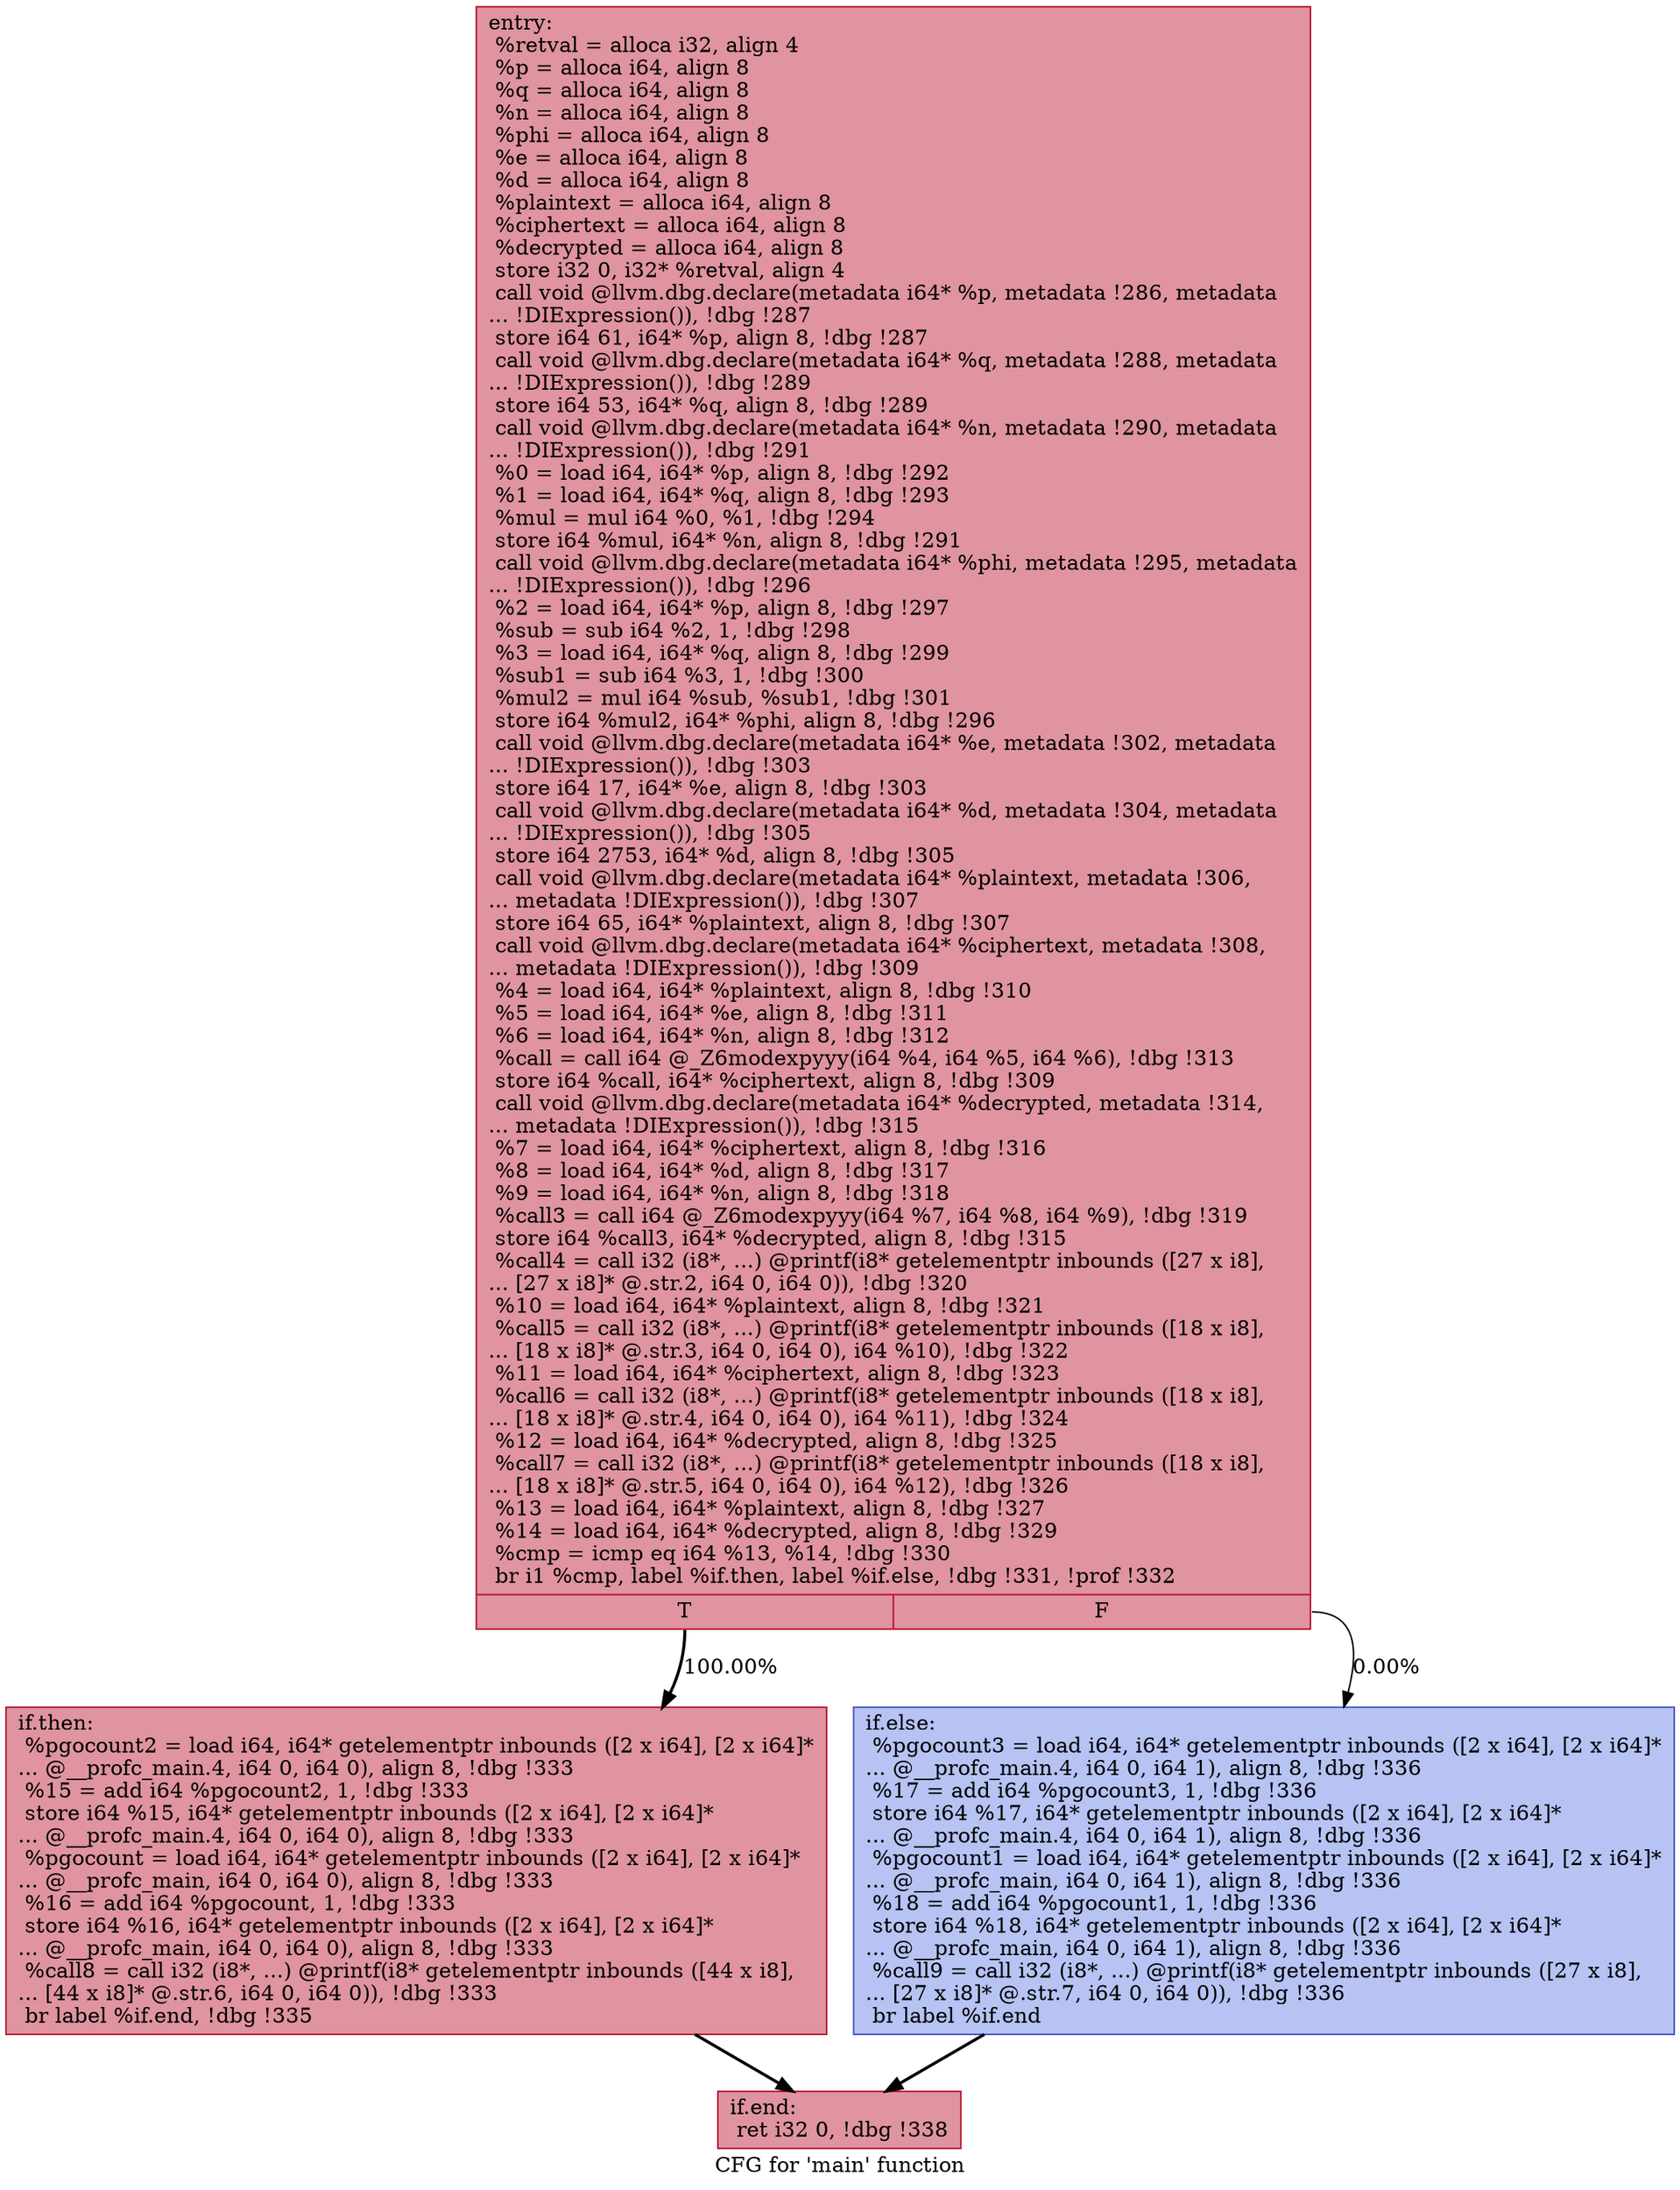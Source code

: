 digraph "CFG for 'main' function" {
	label="CFG for 'main' function";

	Node0x55cb3bdfb800 [shape=record,color="#b70d28ff", style=filled, fillcolor="#b70d2870",label="{entry:\l  %retval = alloca i32, align 4\l  %p = alloca i64, align 8\l  %q = alloca i64, align 8\l  %n = alloca i64, align 8\l  %phi = alloca i64, align 8\l  %e = alloca i64, align 8\l  %d = alloca i64, align 8\l  %plaintext = alloca i64, align 8\l  %ciphertext = alloca i64, align 8\l  %decrypted = alloca i64, align 8\l  store i32 0, i32* %retval, align 4\l  call void @llvm.dbg.declare(metadata i64* %p, metadata !286, metadata\l... !DIExpression()), !dbg !287\l  store i64 61, i64* %p, align 8, !dbg !287\l  call void @llvm.dbg.declare(metadata i64* %q, metadata !288, metadata\l... !DIExpression()), !dbg !289\l  store i64 53, i64* %q, align 8, !dbg !289\l  call void @llvm.dbg.declare(metadata i64* %n, metadata !290, metadata\l... !DIExpression()), !dbg !291\l  %0 = load i64, i64* %p, align 8, !dbg !292\l  %1 = load i64, i64* %q, align 8, !dbg !293\l  %mul = mul i64 %0, %1, !dbg !294\l  store i64 %mul, i64* %n, align 8, !dbg !291\l  call void @llvm.dbg.declare(metadata i64* %phi, metadata !295, metadata\l... !DIExpression()), !dbg !296\l  %2 = load i64, i64* %p, align 8, !dbg !297\l  %sub = sub i64 %2, 1, !dbg !298\l  %3 = load i64, i64* %q, align 8, !dbg !299\l  %sub1 = sub i64 %3, 1, !dbg !300\l  %mul2 = mul i64 %sub, %sub1, !dbg !301\l  store i64 %mul2, i64* %phi, align 8, !dbg !296\l  call void @llvm.dbg.declare(metadata i64* %e, metadata !302, metadata\l... !DIExpression()), !dbg !303\l  store i64 17, i64* %e, align 8, !dbg !303\l  call void @llvm.dbg.declare(metadata i64* %d, metadata !304, metadata\l... !DIExpression()), !dbg !305\l  store i64 2753, i64* %d, align 8, !dbg !305\l  call void @llvm.dbg.declare(metadata i64* %plaintext, metadata !306,\l... metadata !DIExpression()), !dbg !307\l  store i64 65, i64* %plaintext, align 8, !dbg !307\l  call void @llvm.dbg.declare(metadata i64* %ciphertext, metadata !308,\l... metadata !DIExpression()), !dbg !309\l  %4 = load i64, i64* %plaintext, align 8, !dbg !310\l  %5 = load i64, i64* %e, align 8, !dbg !311\l  %6 = load i64, i64* %n, align 8, !dbg !312\l  %call = call i64 @_Z6modexpyyy(i64 %4, i64 %5, i64 %6), !dbg !313\l  store i64 %call, i64* %ciphertext, align 8, !dbg !309\l  call void @llvm.dbg.declare(metadata i64* %decrypted, metadata !314,\l... metadata !DIExpression()), !dbg !315\l  %7 = load i64, i64* %ciphertext, align 8, !dbg !316\l  %8 = load i64, i64* %d, align 8, !dbg !317\l  %9 = load i64, i64* %n, align 8, !dbg !318\l  %call3 = call i64 @_Z6modexpyyy(i64 %7, i64 %8, i64 %9), !dbg !319\l  store i64 %call3, i64* %decrypted, align 8, !dbg !315\l  %call4 = call i32 (i8*, ...) @printf(i8* getelementptr inbounds ([27 x i8],\l... [27 x i8]* @.str.2, i64 0, i64 0)), !dbg !320\l  %10 = load i64, i64* %plaintext, align 8, !dbg !321\l  %call5 = call i32 (i8*, ...) @printf(i8* getelementptr inbounds ([18 x i8],\l... [18 x i8]* @.str.3, i64 0, i64 0), i64 %10), !dbg !322\l  %11 = load i64, i64* %ciphertext, align 8, !dbg !323\l  %call6 = call i32 (i8*, ...) @printf(i8* getelementptr inbounds ([18 x i8],\l... [18 x i8]* @.str.4, i64 0, i64 0), i64 %11), !dbg !324\l  %12 = load i64, i64* %decrypted, align 8, !dbg !325\l  %call7 = call i32 (i8*, ...) @printf(i8* getelementptr inbounds ([18 x i8],\l... [18 x i8]* @.str.5, i64 0, i64 0), i64 %12), !dbg !326\l  %13 = load i64, i64* %plaintext, align 8, !dbg !327\l  %14 = load i64, i64* %decrypted, align 8, !dbg !329\l  %cmp = icmp eq i64 %13, %14, !dbg !330\l  br i1 %cmp, label %if.then, label %if.else, !dbg !331, !prof !332\l|{<s0>T|<s1>F}}"];
	Node0x55cb3bdfb800:s0 -> Node0x55cb3bdecae0[label="100.00%" penwidth=2.00];
	Node0x55cb3bdfb800:s1 -> Node0x55cb3be02740[label="0.00%" penwidth=1.00];
	Node0x55cb3bdecae0 [shape=record,color="#b70d28ff", style=filled, fillcolor="#b70d2870",label="{if.then:                                          \l  %pgocount2 = load i64, i64* getelementptr inbounds ([2 x i64], [2 x i64]*\l... @__profc_main.4, i64 0, i64 0), align 8, !dbg !333\l  %15 = add i64 %pgocount2, 1, !dbg !333\l  store i64 %15, i64* getelementptr inbounds ([2 x i64], [2 x i64]*\l... @__profc_main.4, i64 0, i64 0), align 8, !dbg !333\l  %pgocount = load i64, i64* getelementptr inbounds ([2 x i64], [2 x i64]*\l... @__profc_main, i64 0, i64 0), align 8, !dbg !333\l  %16 = add i64 %pgocount, 1, !dbg !333\l  store i64 %16, i64* getelementptr inbounds ([2 x i64], [2 x i64]*\l... @__profc_main, i64 0, i64 0), align 8, !dbg !333\l  %call8 = call i32 (i8*, ...) @printf(i8* getelementptr inbounds ([44 x i8],\l... [44 x i8]* @.str.6, i64 0, i64 0)), !dbg !333\l  br label %if.end, !dbg !335\l}"];
	Node0x55cb3bdecae0 -> Node0x55cb3be02790[penwidth=2];
	Node0x55cb3be02740 [shape=record,color="#3d50c3ff", style=filled, fillcolor="#5977e370",label="{if.else:                                          \l  %pgocount3 = load i64, i64* getelementptr inbounds ([2 x i64], [2 x i64]*\l... @__profc_main.4, i64 0, i64 1), align 8, !dbg !336\l  %17 = add i64 %pgocount3, 1, !dbg !336\l  store i64 %17, i64* getelementptr inbounds ([2 x i64], [2 x i64]*\l... @__profc_main.4, i64 0, i64 1), align 8, !dbg !336\l  %pgocount1 = load i64, i64* getelementptr inbounds ([2 x i64], [2 x i64]*\l... @__profc_main, i64 0, i64 1), align 8, !dbg !336\l  %18 = add i64 %pgocount1, 1, !dbg !336\l  store i64 %18, i64* getelementptr inbounds ([2 x i64], [2 x i64]*\l... @__profc_main, i64 0, i64 1), align 8, !dbg !336\l  %call9 = call i32 (i8*, ...) @printf(i8* getelementptr inbounds ([27 x i8],\l... [27 x i8]* @.str.7, i64 0, i64 0)), !dbg !336\l  br label %if.end\l}"];
	Node0x55cb3be02740 -> Node0x55cb3be02790[penwidth=2];
	Node0x55cb3be02790 [shape=record,color="#b70d28ff", style=filled, fillcolor="#b70d2870",label="{if.end:                                           \l  ret i32 0, !dbg !338\l}"];
}
